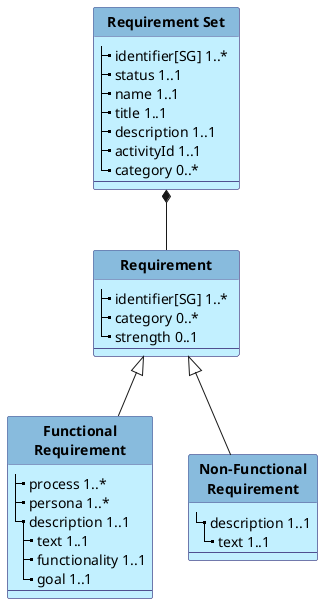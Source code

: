 @startuml
'skinparam linetype ortho
skinparam linetype polyline
hide circle
hide stereotype

'!pragma layout smetana

skinparam class<<MD>> {
 BorderColor DarkSlateGray
 BackgroundColor WhiteSmoke
 HeaderBackgroundColor #909090
}

skinparam class<<TM>> {
 BorderColor #505090
 BackgroundColor APPLICATION
 HeaderBackgroundColor #8bd
}

class "**Requirement Set**" as RS<<TM>> {
    |_ identifier[SG] 1..*   
    |_ status 1..1
    |_ name 1..1
    |_ title 1..1
    |_ description 1..1
    |_ activityId 1..1  
    |_ category 0..*
    --
}

class "**Requirement**" as R<<TM>> {
    |_ identifier[SG] 1..*   
    |_ category 0..*
    |_ strength 0..1
    --
}

class "**Functional**\n**Requirement**" as FR<<TM>> {
    |_ process 1..*
    |_ persona 1..*
    |_ description 1..1  
      |_ text 1..1  
      |_ functionality 1..1  
      |_ goal 1..1  
    --
}

class "**Non-Functional**\n**Requirement**" as NFR<<TM>> {
    |_ description 1..1  
      |_ text 1..1  
    --
}

R -u-* RS
FR -u-|> R
NFR -u-|> R

@enduml